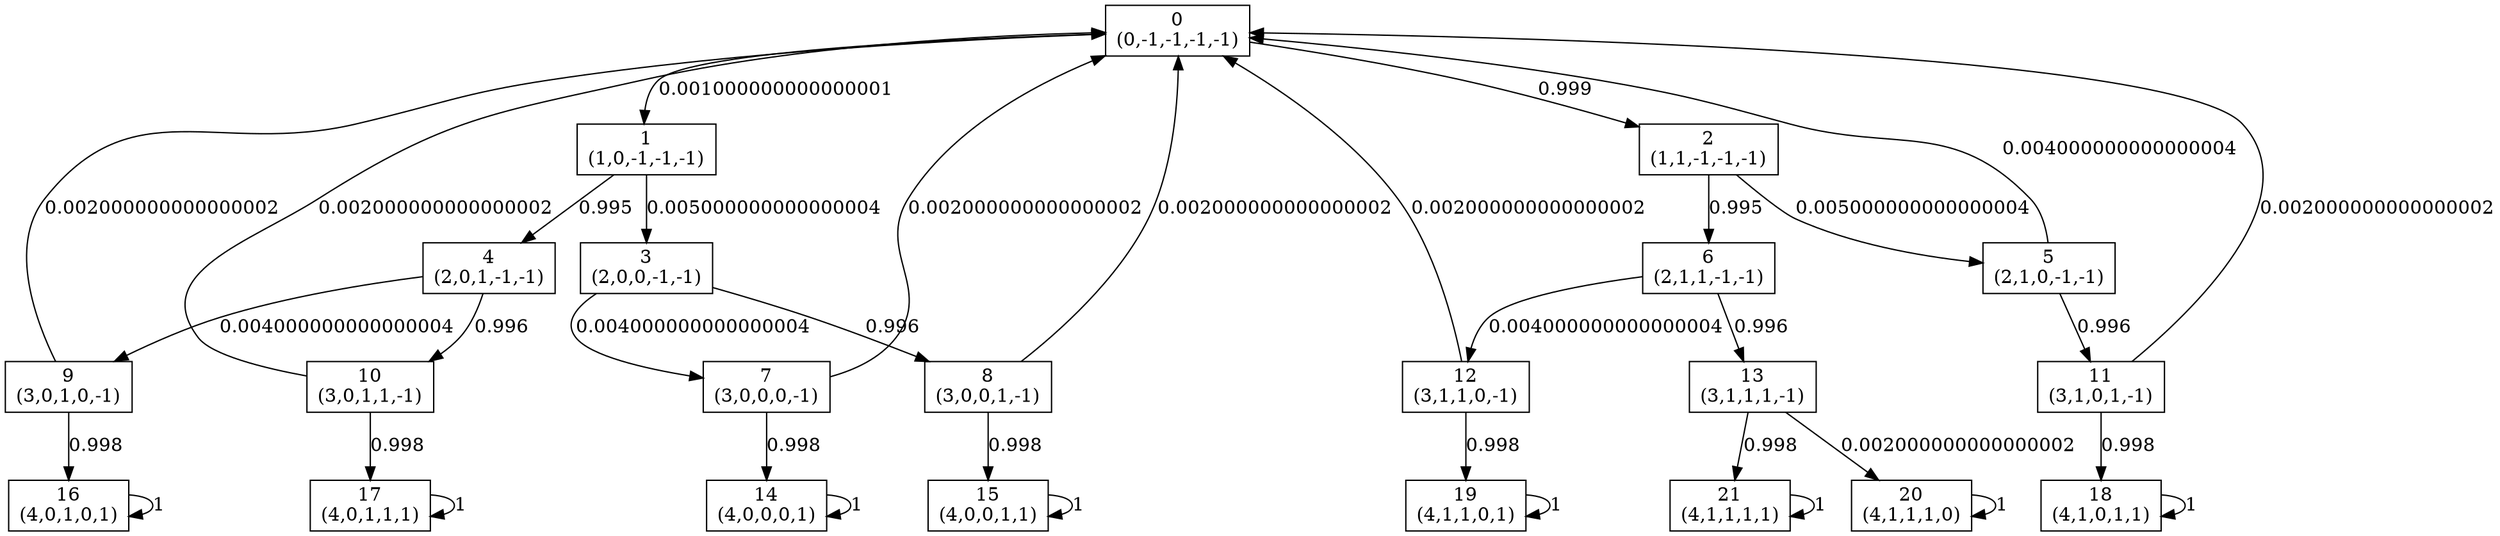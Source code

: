 digraph P {
node [shape=box];
0 -> 1 [ label="0.001000000000000001" ];
0 -> 2 [ label="0.999" ];
1 -> 3 [ label="0.005000000000000004" ];
1 -> 4 [ label="0.995" ];
2 -> 5 [ label="0.005000000000000004" ];
2 -> 6 [ label="0.995" ];
3 -> 7 [ label="0.004000000000000004" ];
3 -> 8 [ label="0.996" ];
4 -> 9 [ label="0.004000000000000004" ];
4 -> 10 [ label="0.996" ];
5 -> 0 [ label="0.004000000000000004" ];
5 -> 11 [ label="0.996" ];
6 -> 12 [ label="0.004000000000000004" ];
6 -> 13 [ label="0.996" ];
7 -> 0 [ label="0.002000000000000002" ];
7 -> 14 [ label="0.998" ];
8 -> 0 [ label="0.002000000000000002" ];
8 -> 15 [ label="0.998" ];
9 -> 0 [ label="0.002000000000000002" ];
9 -> 16 [ label="0.998" ];
10 -> 0 [ label="0.002000000000000002" ];
10 -> 17 [ label="0.998" ];
11 -> 0 [ label="0.002000000000000002" ];
11 -> 18 [ label="0.998" ];
12 -> 0 [ label="0.002000000000000002" ];
12 -> 19 [ label="0.998" ];
13 -> 20 [ label="0.002000000000000002" ];
13 -> 21 [ label="0.998" ];
14 -> 14 [ label="1" ];
15 -> 15 [ label="1" ];
16 -> 16 [ label="1" ];
17 -> 17 [ label="1" ];
18 -> 18 [ label="1" ];
19 -> 19 [ label="1" ];
20 -> 20 [ label="1" ];
21 -> 21 [ label="1" ];
0 [label="0\n(0,-1,-1,-1,-1)"];
1 [label="1\n(1,0,-1,-1,-1)"];
2 [label="2\n(1,1,-1,-1,-1)"];
3 [label="3\n(2,0,0,-1,-1)"];
4 [label="4\n(2,0,1,-1,-1)"];
5 [label="5\n(2,1,0,-1,-1)"];
6 [label="6\n(2,1,1,-1,-1)"];
7 [label="7\n(3,0,0,0,-1)"];
8 [label="8\n(3,0,0,1,-1)"];
9 [label="9\n(3,0,1,0,-1)"];
10 [label="10\n(3,0,1,1,-1)"];
11 [label="11\n(3,1,0,1,-1)"];
12 [label="12\n(3,1,1,0,-1)"];
13 [label="13\n(3,1,1,1,-1)"];
14 [label="14\n(4,0,0,0,1)"];
15 [label="15\n(4,0,0,1,1)"];
16 [label="16\n(4,0,1,0,1)"];
17 [label="17\n(4,0,1,1,1)"];
18 [label="18\n(4,1,0,1,1)"];
19 [label="19\n(4,1,1,0,1)"];
20 [label="20\n(4,1,1,1,0)"];
21 [label="21\n(4,1,1,1,1)"];
}
